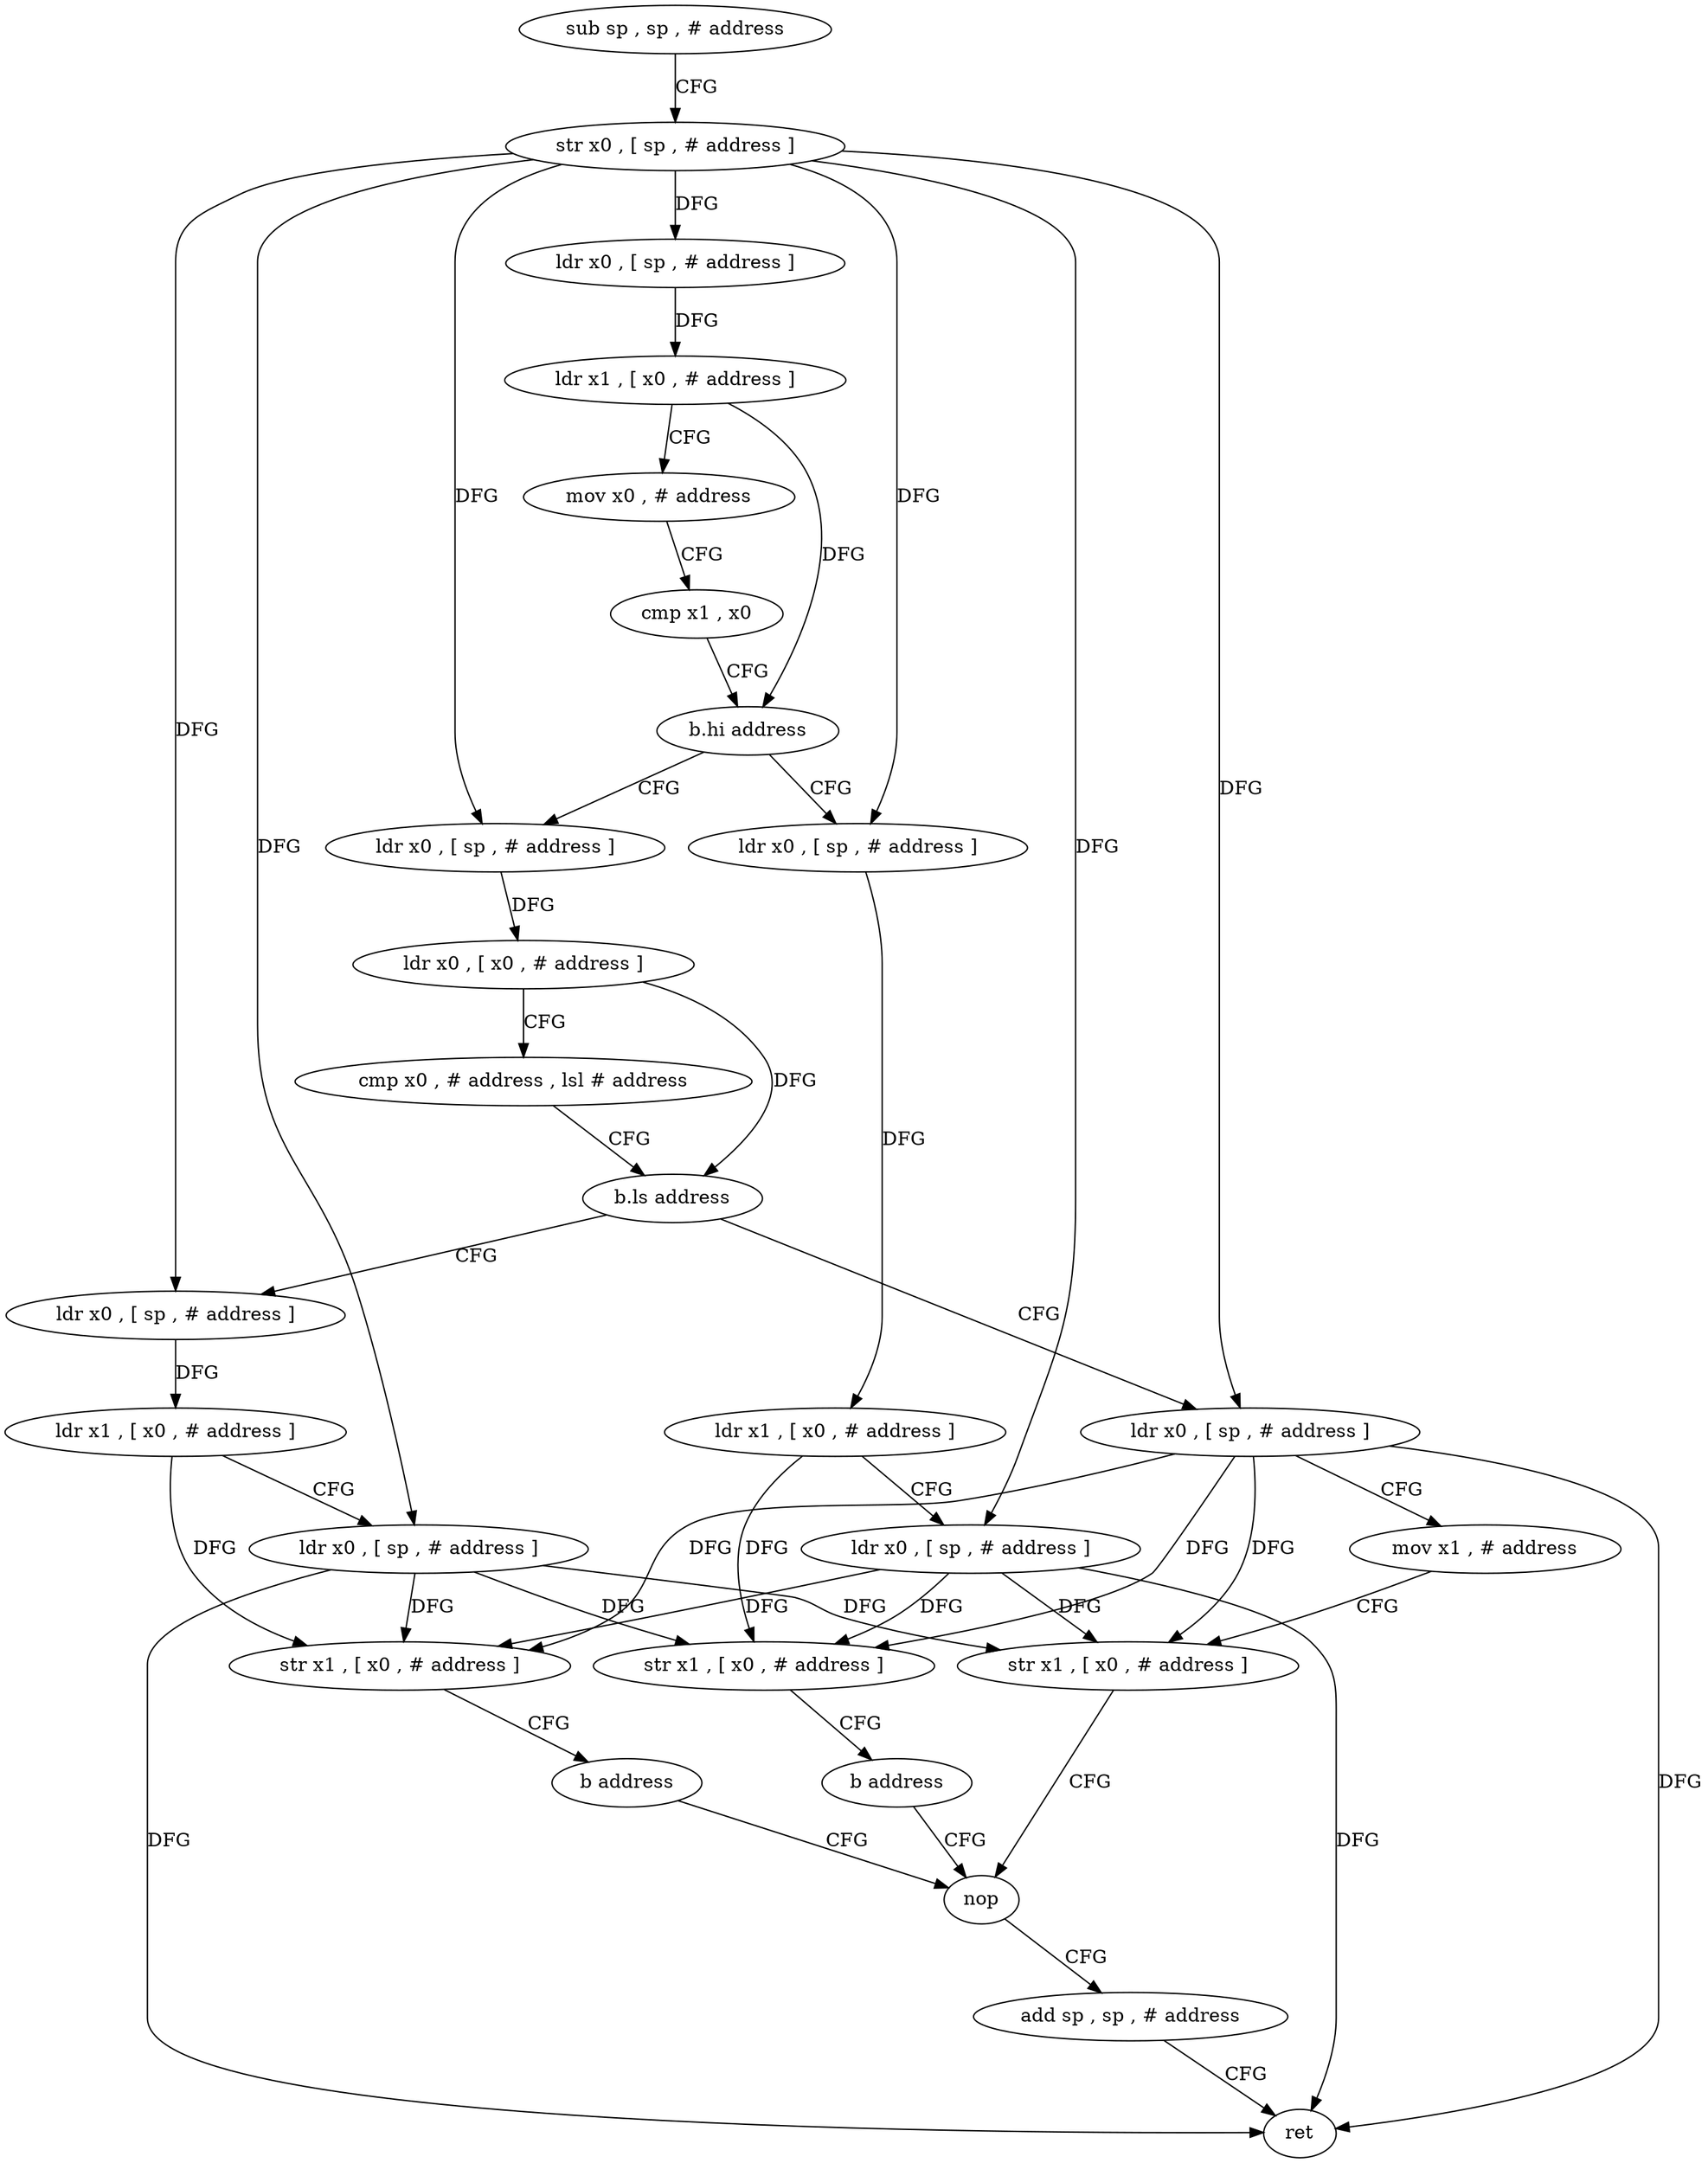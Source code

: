 digraph "func" {
"4287348" [label = "sub sp , sp , # address" ]
"4287352" [label = "str x0 , [ sp , # address ]" ]
"4287356" [label = "ldr x0 , [ sp , # address ]" ]
"4287360" [label = "ldr x1 , [ x0 , # address ]" ]
"4287364" [label = "mov x0 , # address" ]
"4287368" [label = "cmp x1 , x0" ]
"4287372" [label = "b.hi address" ]
"4287396" [label = "ldr x0 , [ sp , # address ]" ]
"4287376" [label = "ldr x0 , [ sp , # address ]" ]
"4287400" [label = "ldr x0 , [ x0 , # address ]" ]
"4287404" [label = "cmp x0 , # address , lsl # address" ]
"4287408" [label = "b.ls address" ]
"4287432" [label = "ldr x0 , [ sp , # address ]" ]
"4287412" [label = "ldr x0 , [ sp , # address ]" ]
"4287380" [label = "ldr x1 , [ x0 , # address ]" ]
"4287384" [label = "ldr x0 , [ sp , # address ]" ]
"4287388" [label = "str x1 , [ x0 , # address ]" ]
"4287392" [label = "b address" ]
"4287444" [label = "nop" ]
"4287436" [label = "mov x1 , # address" ]
"4287440" [label = "str x1 , [ x0 , # address ]" ]
"4287416" [label = "ldr x1 , [ x0 , # address ]" ]
"4287420" [label = "ldr x0 , [ sp , # address ]" ]
"4287424" [label = "str x1 , [ x0 , # address ]" ]
"4287428" [label = "b address" ]
"4287448" [label = "add sp , sp , # address" ]
"4287452" [label = "ret" ]
"4287348" -> "4287352" [ label = "CFG" ]
"4287352" -> "4287356" [ label = "DFG" ]
"4287352" -> "4287396" [ label = "DFG" ]
"4287352" -> "4287376" [ label = "DFG" ]
"4287352" -> "4287384" [ label = "DFG" ]
"4287352" -> "4287432" [ label = "DFG" ]
"4287352" -> "4287412" [ label = "DFG" ]
"4287352" -> "4287420" [ label = "DFG" ]
"4287356" -> "4287360" [ label = "DFG" ]
"4287360" -> "4287364" [ label = "CFG" ]
"4287360" -> "4287372" [ label = "DFG" ]
"4287364" -> "4287368" [ label = "CFG" ]
"4287368" -> "4287372" [ label = "CFG" ]
"4287372" -> "4287396" [ label = "CFG" ]
"4287372" -> "4287376" [ label = "CFG" ]
"4287396" -> "4287400" [ label = "DFG" ]
"4287376" -> "4287380" [ label = "DFG" ]
"4287400" -> "4287404" [ label = "CFG" ]
"4287400" -> "4287408" [ label = "DFG" ]
"4287404" -> "4287408" [ label = "CFG" ]
"4287408" -> "4287432" [ label = "CFG" ]
"4287408" -> "4287412" [ label = "CFG" ]
"4287432" -> "4287436" [ label = "CFG" ]
"4287432" -> "4287388" [ label = "DFG" ]
"4287432" -> "4287440" [ label = "DFG" ]
"4287432" -> "4287424" [ label = "DFG" ]
"4287432" -> "4287452" [ label = "DFG" ]
"4287412" -> "4287416" [ label = "DFG" ]
"4287380" -> "4287384" [ label = "CFG" ]
"4287380" -> "4287388" [ label = "DFG" ]
"4287384" -> "4287388" [ label = "DFG" ]
"4287384" -> "4287440" [ label = "DFG" ]
"4287384" -> "4287424" [ label = "DFG" ]
"4287384" -> "4287452" [ label = "DFG" ]
"4287388" -> "4287392" [ label = "CFG" ]
"4287392" -> "4287444" [ label = "CFG" ]
"4287444" -> "4287448" [ label = "CFG" ]
"4287436" -> "4287440" [ label = "CFG" ]
"4287440" -> "4287444" [ label = "CFG" ]
"4287416" -> "4287420" [ label = "CFG" ]
"4287416" -> "4287424" [ label = "DFG" ]
"4287420" -> "4287424" [ label = "DFG" ]
"4287420" -> "4287440" [ label = "DFG" ]
"4287420" -> "4287388" [ label = "DFG" ]
"4287420" -> "4287452" [ label = "DFG" ]
"4287424" -> "4287428" [ label = "CFG" ]
"4287428" -> "4287444" [ label = "CFG" ]
"4287448" -> "4287452" [ label = "CFG" ]
}
